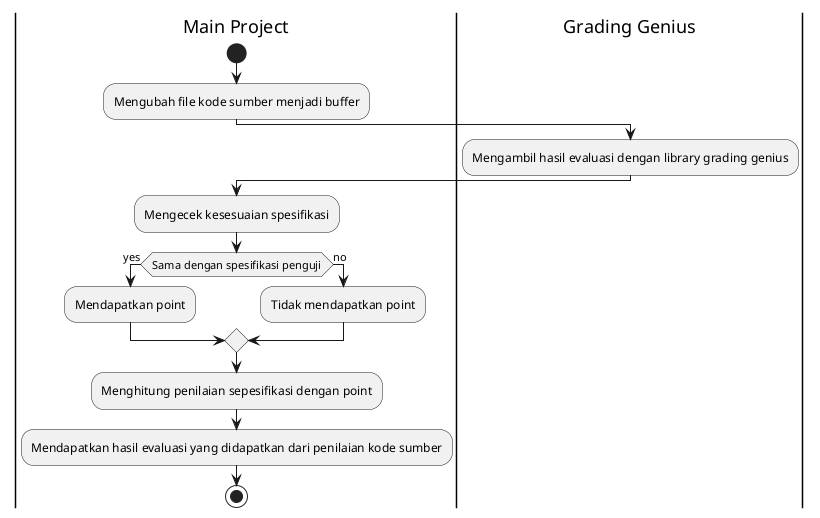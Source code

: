 @startuml
|Main Project|
start
:Mengubah file kode sumber menjadi buffer;
|Grading Genius|
:Mengambil hasil evaluasi dengan library grading genius;
|Main Project|
:Mengecek kesesuaian spesifikasi;
if (Sama dengan spesifikasi penguji) then (yes)
    :Mendapatkan point;
else (no)
    :Tidak mendapatkan point;
endif
:Menghitung penilaian sepesifikasi dengan point;
:Mendapatkan hasil evaluasi yang didapatkan dari penilaian kode sumber;
stop
@enduml
